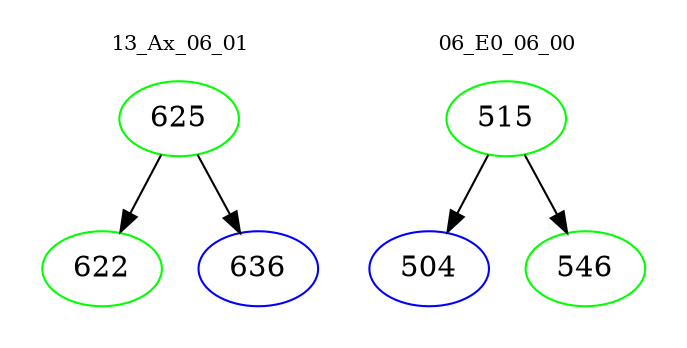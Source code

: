 digraph{
subgraph cluster_0 {
color = white
label = "13_Ax_06_01";
fontsize=10;
T0_625 [label="625", color="green"]
T0_625 -> T0_622 [color="black"]
T0_622 [label="622", color="green"]
T0_625 -> T0_636 [color="black"]
T0_636 [label="636", color="blue"]
}
subgraph cluster_1 {
color = white
label = "06_E0_06_00";
fontsize=10;
T1_515 [label="515", color="green"]
T1_515 -> T1_504 [color="black"]
T1_504 [label="504", color="blue"]
T1_515 -> T1_546 [color="black"]
T1_546 [label="546", color="green"]
}
}
